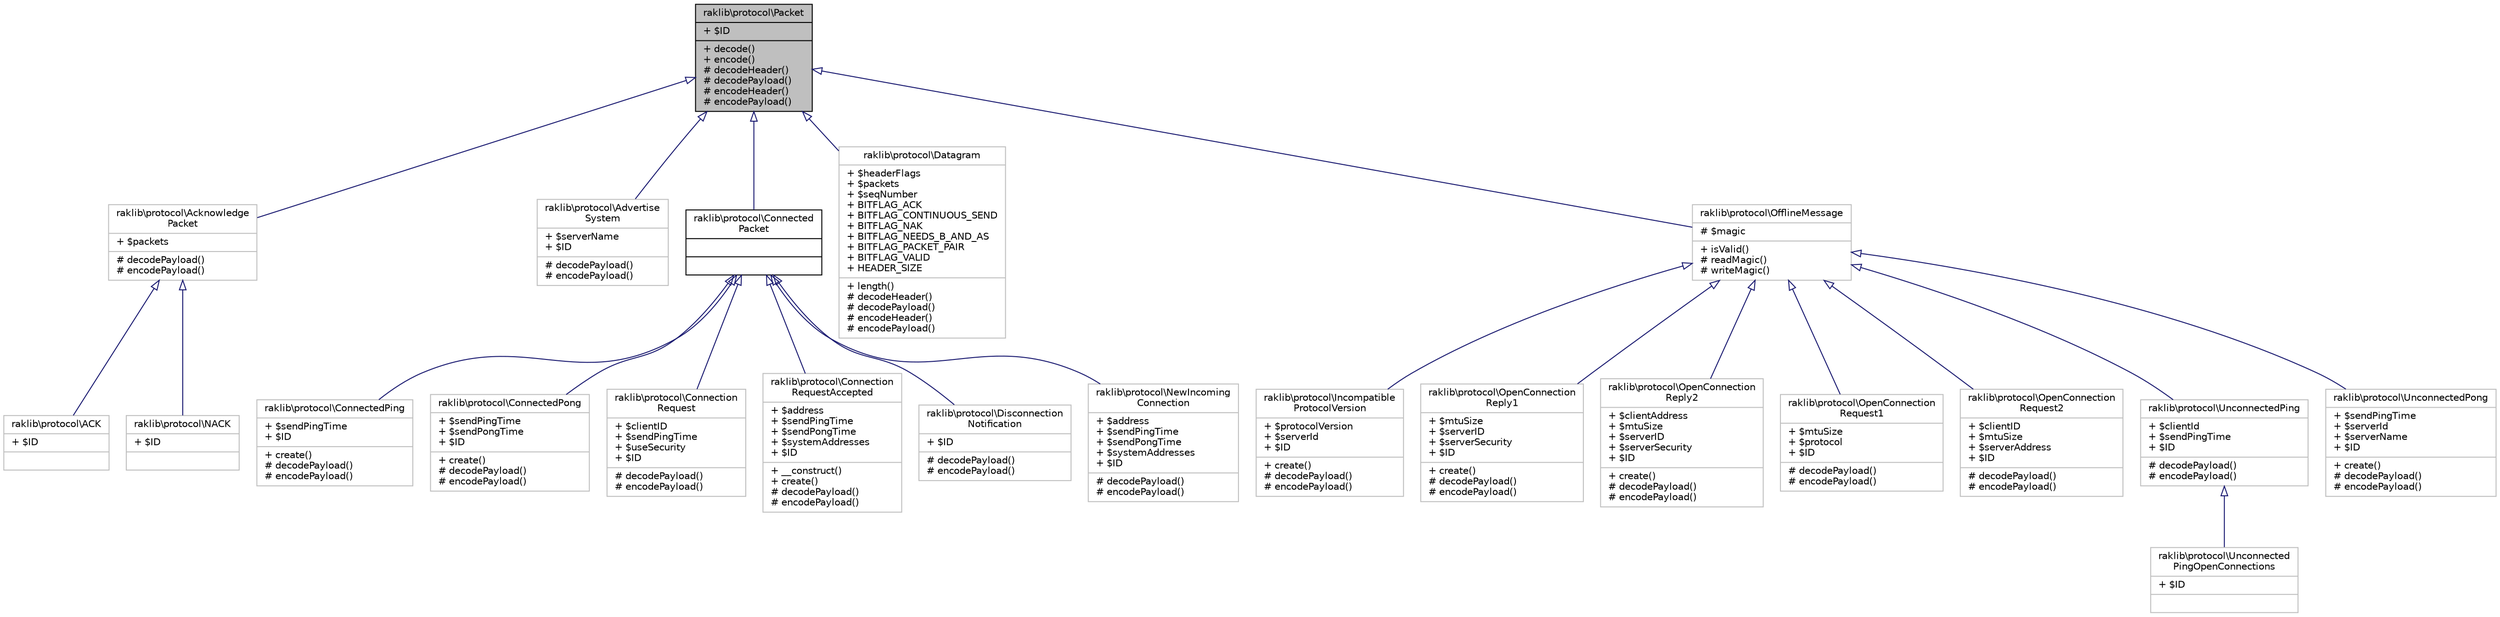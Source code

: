 digraph "raklib\protocol\Packet"
{
 // INTERACTIVE_SVG=YES
 // LATEX_PDF_SIZE
  edge [fontname="Helvetica",fontsize="10",labelfontname="Helvetica",labelfontsize="10"];
  node [fontname="Helvetica",fontsize="10",shape=record];
  Node1 [label="{raklib\\protocol\\Packet\n|+ $ID\l|+ decode()\l+ encode()\l# decodeHeader()\l# decodePayload()\l# encodeHeader()\l# encodePayload()\l}",height=0.2,width=0.4,color="black", fillcolor="grey75", style="filled", fontcolor="black",tooltip=" "];
  Node1 -> Node2 [dir="back",color="midnightblue",fontsize="10",style="solid",arrowtail="onormal",fontname="Helvetica"];
  Node2 [label="{raklib\\protocol\\Acknowledge\lPacket\n|+ $packets\l|# decodePayload()\l# encodePayload()\l}",height=0.2,width=0.4,color="grey75", fillcolor="white", style="filled",URL="$d1/dac/classraklib_1_1protocol_1_1_acknowledge_packet.html",tooltip=" "];
  Node2 -> Node3 [dir="back",color="midnightblue",fontsize="10",style="solid",arrowtail="onormal",fontname="Helvetica"];
  Node3 [label="{raklib\\protocol\\ACK\n|+ $ID\l|}",height=0.2,width=0.4,color="grey75", fillcolor="white", style="filled",URL="$d9/d87/classraklib_1_1protocol_1_1_a_c_k.html",tooltip=" "];
  Node2 -> Node4 [dir="back",color="midnightblue",fontsize="10",style="solid",arrowtail="onormal",fontname="Helvetica"];
  Node4 [label="{raklib\\protocol\\NACK\n|+ $ID\l|}",height=0.2,width=0.4,color="grey75", fillcolor="white", style="filled",URL="$d4/d24/classraklib_1_1protocol_1_1_n_a_c_k.html",tooltip=" "];
  Node1 -> Node5 [dir="back",color="midnightblue",fontsize="10",style="solid",arrowtail="onormal",fontname="Helvetica"];
  Node5 [label="{raklib\\protocol\\Advertise\lSystem\n|+ $serverName\l+ $ID\l|# decodePayload()\l# encodePayload()\l}",height=0.2,width=0.4,color="grey75", fillcolor="white", style="filled",URL="$d1/d72/classraklib_1_1protocol_1_1_advertise_system.html",tooltip=" "];
  Node1 -> Node6 [dir="back",color="midnightblue",fontsize="10",style="solid",arrowtail="onormal",fontname="Helvetica"];
  Node6 [label="{raklib\\protocol\\Connected\lPacket\n||}",height=0.2,width=0.4,color="black", fillcolor="white", style="filled",URL="$d8/dd4/classraklib_1_1protocol_1_1_connected_packet.html",tooltip=" "];
  Node6 -> Node7 [dir="back",color="midnightblue",fontsize="10",style="solid",arrowtail="onormal",fontname="Helvetica"];
  Node7 [label="{raklib\\protocol\\ConnectedPing\n|+ $sendPingTime\l+ $ID\l|+ create()\l# decodePayload()\l# encodePayload()\l}",height=0.2,width=0.4,color="grey75", fillcolor="white", style="filled",URL="$d4/d54/classraklib_1_1protocol_1_1_connected_ping.html",tooltip=" "];
  Node6 -> Node8 [dir="back",color="midnightblue",fontsize="10",style="solid",arrowtail="onormal",fontname="Helvetica"];
  Node8 [label="{raklib\\protocol\\ConnectedPong\n|+ $sendPingTime\l+ $sendPongTime\l+ $ID\l|+ create()\l# decodePayload()\l# encodePayload()\l}",height=0.2,width=0.4,color="grey75", fillcolor="white", style="filled",URL="$d9/da5/classraklib_1_1protocol_1_1_connected_pong.html",tooltip=" "];
  Node6 -> Node9 [dir="back",color="midnightblue",fontsize="10",style="solid",arrowtail="onormal",fontname="Helvetica"];
  Node9 [label="{raklib\\protocol\\Connection\lRequest\n|+ $clientID\l+ $sendPingTime\l+ $useSecurity\l+ $ID\l|# decodePayload()\l# encodePayload()\l}",height=0.2,width=0.4,color="grey75", fillcolor="white", style="filled",URL="$d1/df6/classraklib_1_1protocol_1_1_connection_request.html",tooltip=" "];
  Node6 -> Node10 [dir="back",color="midnightblue",fontsize="10",style="solid",arrowtail="onormal",fontname="Helvetica"];
  Node10 [label="{raklib\\protocol\\Connection\lRequestAccepted\n|+ $address\l+ $sendPingTime\l+ $sendPongTime\l+ $systemAddresses\l+ $ID\l|+ __construct()\l+ create()\l# decodePayload()\l# encodePayload()\l}",height=0.2,width=0.4,color="grey75", fillcolor="white", style="filled",URL="$dd/dc9/classraklib_1_1protocol_1_1_connection_request_accepted.html",tooltip=" "];
  Node6 -> Node11 [dir="back",color="midnightblue",fontsize="10",style="solid",arrowtail="onormal",fontname="Helvetica"];
  Node11 [label="{raklib\\protocol\\Disconnection\lNotification\n|+ $ID\l|# decodePayload()\l# encodePayload()\l}",height=0.2,width=0.4,color="grey75", fillcolor="white", style="filled",URL="$dc/d79/classraklib_1_1protocol_1_1_disconnection_notification.html",tooltip=" "];
  Node6 -> Node12 [dir="back",color="midnightblue",fontsize="10",style="solid",arrowtail="onormal",fontname="Helvetica"];
  Node12 [label="{raklib\\protocol\\NewIncoming\lConnection\n|+ $address\l+ $sendPingTime\l+ $sendPongTime\l+ $systemAddresses\l+ $ID\l|# decodePayload()\l# encodePayload()\l}",height=0.2,width=0.4,color="grey75", fillcolor="white", style="filled",URL="$d6/db6/classraklib_1_1protocol_1_1_new_incoming_connection.html",tooltip=" "];
  Node1 -> Node13 [dir="back",color="midnightblue",fontsize="10",style="solid",arrowtail="onormal",fontname="Helvetica"];
  Node13 [label="{raklib\\protocol\\Datagram\n|+ $headerFlags\l+ $packets\l+ $seqNumber\l+ BITFLAG_ACK\l+ BITFLAG_CONTINUOUS_SEND\l+ BITFLAG_NAK\l+ BITFLAG_NEEDS_B_AND_AS\l+ BITFLAG_PACKET_PAIR\l+ BITFLAG_VALID\l+ HEADER_SIZE\l|+ length()\l# decodeHeader()\l# decodePayload()\l# encodeHeader()\l# encodePayload()\l}",height=0.2,width=0.4,color="grey75", fillcolor="white", style="filled",URL="$da/d16/classraklib_1_1protocol_1_1_datagram.html",tooltip=" "];
  Node1 -> Node14 [dir="back",color="midnightblue",fontsize="10",style="solid",arrowtail="onormal",fontname="Helvetica"];
  Node14 [label="{raklib\\protocol\\OfflineMessage\n|# $magic\l|+ isValid()\l# readMagic()\l# writeMagic()\l}",height=0.2,width=0.4,color="grey75", fillcolor="white", style="filled",URL="$dd/d14/classraklib_1_1protocol_1_1_offline_message.html",tooltip=" "];
  Node14 -> Node15 [dir="back",color="midnightblue",fontsize="10",style="solid",arrowtail="onormal",fontname="Helvetica"];
  Node15 [label="{raklib\\protocol\\Incompatible\lProtocolVersion\n|+ $protocolVersion\l+ $serverId\l+ $ID\l|+ create()\l# decodePayload()\l# encodePayload()\l}",height=0.2,width=0.4,color="grey75", fillcolor="white", style="filled",URL="$d2/da4/classraklib_1_1protocol_1_1_incompatible_protocol_version.html",tooltip=" "];
  Node14 -> Node16 [dir="back",color="midnightblue",fontsize="10",style="solid",arrowtail="onormal",fontname="Helvetica"];
  Node16 [label="{raklib\\protocol\\OpenConnection\lReply1\n|+ $mtuSize\l+ $serverID\l+ $serverSecurity\l+ $ID\l|+ create()\l# decodePayload()\l# encodePayload()\l}",height=0.2,width=0.4,color="grey75", fillcolor="white", style="filled",URL="$d1/d37/classraklib_1_1protocol_1_1_open_connection_reply1.html",tooltip=" "];
  Node14 -> Node17 [dir="back",color="midnightblue",fontsize="10",style="solid",arrowtail="onormal",fontname="Helvetica"];
  Node17 [label="{raklib\\protocol\\OpenConnection\lReply2\n|+ $clientAddress\l+ $mtuSize\l+ $serverID\l+ $serverSecurity\l+ $ID\l|+ create()\l# decodePayload()\l# encodePayload()\l}",height=0.2,width=0.4,color="grey75", fillcolor="white", style="filled",URL="$da/d84/classraklib_1_1protocol_1_1_open_connection_reply2.html",tooltip=" "];
  Node14 -> Node18 [dir="back",color="midnightblue",fontsize="10",style="solid",arrowtail="onormal",fontname="Helvetica"];
  Node18 [label="{raklib\\protocol\\OpenConnection\lRequest1\n|+ $mtuSize\l+ $protocol\l+ $ID\l|# decodePayload()\l# encodePayload()\l}",height=0.2,width=0.4,color="grey75", fillcolor="white", style="filled",URL="$d2/dfe/classraklib_1_1protocol_1_1_open_connection_request1.html",tooltip=" "];
  Node14 -> Node19 [dir="back",color="midnightblue",fontsize="10",style="solid",arrowtail="onormal",fontname="Helvetica"];
  Node19 [label="{raklib\\protocol\\OpenConnection\lRequest2\n|+ $clientID\l+ $mtuSize\l+ $serverAddress\l+ $ID\l|# decodePayload()\l# encodePayload()\l}",height=0.2,width=0.4,color="grey75", fillcolor="white", style="filled",URL="$de/df1/classraklib_1_1protocol_1_1_open_connection_request2.html",tooltip=" "];
  Node14 -> Node20 [dir="back",color="midnightblue",fontsize="10",style="solid",arrowtail="onormal",fontname="Helvetica"];
  Node20 [label="{raklib\\protocol\\UnconnectedPing\n|+ $clientId\l+ $sendPingTime\l+ $ID\l|# decodePayload()\l# encodePayload()\l}",height=0.2,width=0.4,color="grey75", fillcolor="white", style="filled",URL="$d7/d0d/classraklib_1_1protocol_1_1_unconnected_ping.html",tooltip=" "];
  Node20 -> Node21 [dir="back",color="midnightblue",fontsize="10",style="solid",arrowtail="onormal",fontname="Helvetica"];
  Node21 [label="{raklib\\protocol\\Unconnected\lPingOpenConnections\n|+ $ID\l|}",height=0.2,width=0.4,color="grey75", fillcolor="white", style="filled",URL="$df/d03/classraklib_1_1protocol_1_1_unconnected_ping_open_connections.html",tooltip=" "];
  Node14 -> Node22 [dir="back",color="midnightblue",fontsize="10",style="solid",arrowtail="onormal",fontname="Helvetica"];
  Node22 [label="{raklib\\protocol\\UnconnectedPong\n|+ $sendPingTime\l+ $serverId\l+ $serverName\l+ $ID\l|+ create()\l# decodePayload()\l# encodePayload()\l}",height=0.2,width=0.4,color="grey75", fillcolor="white", style="filled",URL="$db/d77/classraklib_1_1protocol_1_1_unconnected_pong.html",tooltip=" "];
}
